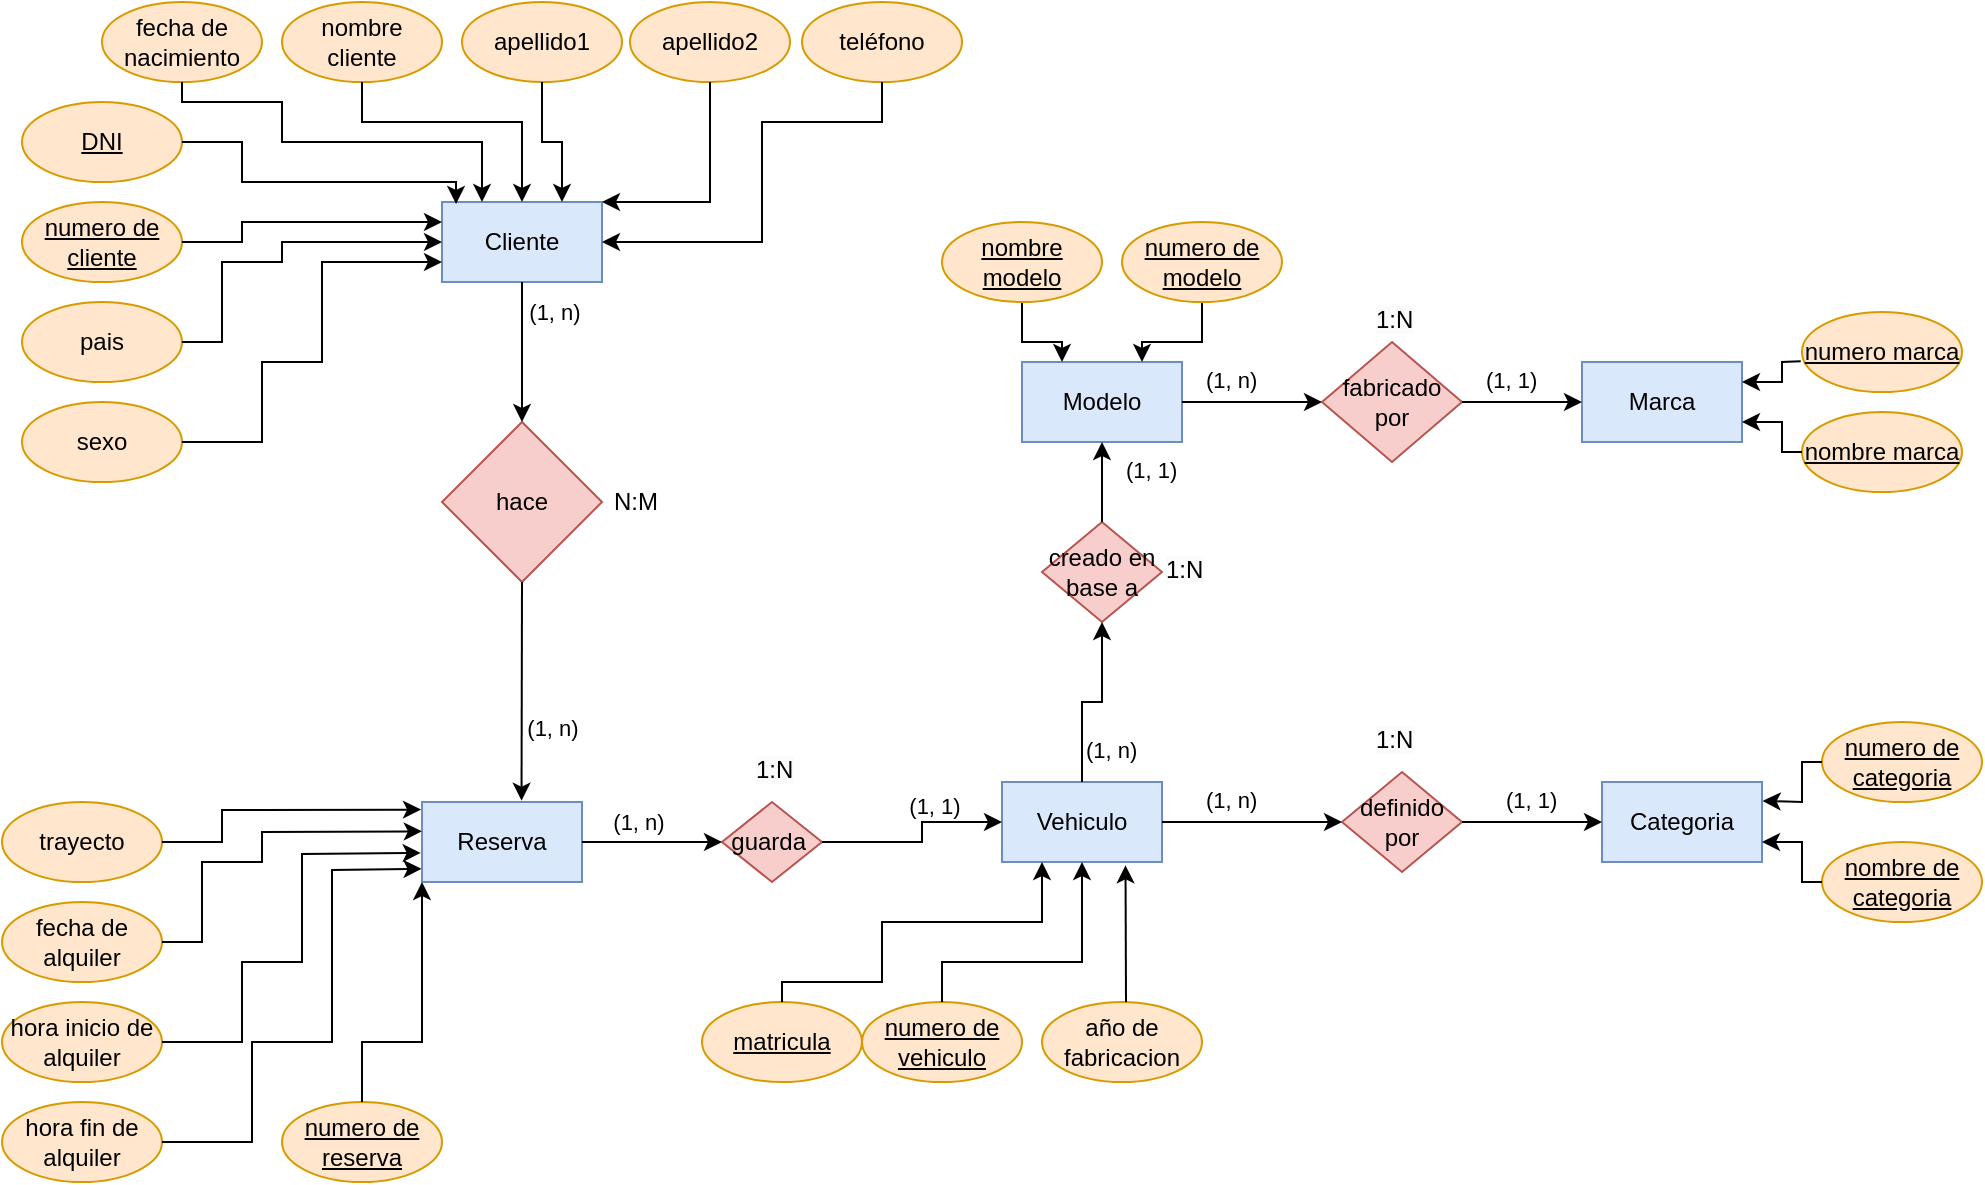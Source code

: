 <mxfile version="20.8.7" type="github">
  <diagram id="_cYmZycInpc1qE4jdaU2" name="Página-1">
    <mxGraphModel dx="1195" dy="637" grid="1" gridSize="10" guides="1" tooltips="1" connect="1" arrows="1" fold="1" page="1" pageScale="1" pageWidth="827" pageHeight="1169" math="0" shadow="0">
      <root>
        <mxCell id="0" />
        <mxCell id="1" parent="0" />
        <mxCell id="M6J59TvCDHp4irNqvtjZ-1" value="Cliente" style="rounded=0;whiteSpace=wrap;html=1;fillColor=#dae8fc;strokeColor=#6c8ebf;" parent="1" vertex="1">
          <mxGeometry x="240" y="220" width="80" height="40" as="geometry" />
        </mxCell>
        <mxCell id="M6J59TvCDHp4irNqvtjZ-2" value="fecha de nacimiento" style="ellipse;whiteSpace=wrap;html=1;fillColor=#ffe6cc;strokeColor=#d79b00;" parent="1" vertex="1">
          <mxGeometry x="70" y="120" width="80" height="40" as="geometry" />
        </mxCell>
        <mxCell id="M6J59TvCDHp4irNqvtjZ-4" value="nombre cliente" style="ellipse;whiteSpace=wrap;html=1;fillColor=#ffe6cc;strokeColor=#d79b00;" parent="1" vertex="1">
          <mxGeometry x="160" y="120" width="80" height="40" as="geometry" />
        </mxCell>
        <mxCell id="M6J59TvCDHp4irNqvtjZ-5" value="apellido1" style="ellipse;whiteSpace=wrap;html=1;fillColor=#ffe6cc;strokeColor=#d79b00;" parent="1" vertex="1">
          <mxGeometry x="250" y="120" width="80" height="40" as="geometry" />
        </mxCell>
        <mxCell id="M6J59TvCDHp4irNqvtjZ-6" value="apellido2" style="ellipse;whiteSpace=wrap;html=1;fillColor=#ffe6cc;strokeColor=#d79b00;" parent="1" vertex="1">
          <mxGeometry x="334" y="120" width="80" height="40" as="geometry" />
        </mxCell>
        <mxCell id="M6J59TvCDHp4irNqvtjZ-7" value="&lt;u&gt;DNI&lt;/u&gt;" style="ellipse;whiteSpace=wrap;html=1;fillColor=#ffe6cc;strokeColor=#d79b00;" parent="1" vertex="1">
          <mxGeometry x="30" y="170" width="80" height="40" as="geometry" />
        </mxCell>
        <mxCell id="M6J59TvCDHp4irNqvtjZ-8" value="teléfono" style="ellipse;whiteSpace=wrap;html=1;fillColor=#ffe6cc;strokeColor=#d79b00;" parent="1" vertex="1">
          <mxGeometry x="420" y="120" width="80" height="40" as="geometry" />
        </mxCell>
        <mxCell id="M6J59TvCDHp4irNqvtjZ-9" value="&lt;u&gt;numero de cliente&lt;/u&gt;" style="ellipse;whiteSpace=wrap;html=1;fillColor=#ffe6cc;strokeColor=#d79b00;" parent="1" vertex="1">
          <mxGeometry x="30" y="220" width="80" height="40" as="geometry" />
        </mxCell>
        <mxCell id="M6J59TvCDHp4irNqvtjZ-10" value="pais" style="ellipse;whiteSpace=wrap;html=1;fillColor=#ffe6cc;strokeColor=#d79b00;" parent="1" vertex="1">
          <mxGeometry x="30" y="270" width="80" height="40" as="geometry" />
        </mxCell>
        <mxCell id="M6J59TvCDHp4irNqvtjZ-11" value="sexo" style="ellipse;whiteSpace=wrap;html=1;fillColor=#ffe6cc;strokeColor=#d79b00;" parent="1" vertex="1">
          <mxGeometry x="30" y="320" width="80" height="40" as="geometry" />
        </mxCell>
        <mxCell id="M6J59TvCDHp4irNqvtjZ-12" value="" style="endArrow=classic;html=1;rounded=0;entryX=0.25;entryY=0;entryDx=0;entryDy=0;" parent="1" source="M6J59TvCDHp4irNqvtjZ-2" target="M6J59TvCDHp4irNqvtjZ-1" edge="1">
          <mxGeometry width="50" height="50" relative="1" as="geometry">
            <mxPoint x="390" y="410" as="sourcePoint" />
            <mxPoint x="440" y="360" as="targetPoint" />
            <Array as="points">
              <mxPoint x="110" y="170" />
              <mxPoint x="160" y="170" />
              <mxPoint x="160" y="190" />
              <mxPoint x="260" y="190" />
            </Array>
          </mxGeometry>
        </mxCell>
        <mxCell id="M6J59TvCDHp4irNqvtjZ-13" value="" style="endArrow=classic;html=1;rounded=0;" parent="1" source="M6J59TvCDHp4irNqvtjZ-4" target="M6J59TvCDHp4irNqvtjZ-1" edge="1">
          <mxGeometry width="50" height="50" relative="1" as="geometry">
            <mxPoint x="390" y="410" as="sourcePoint" />
            <mxPoint x="440" y="360" as="targetPoint" />
            <Array as="points">
              <mxPoint x="200" y="180" />
              <mxPoint x="280" y="180" />
            </Array>
          </mxGeometry>
        </mxCell>
        <mxCell id="M6J59TvCDHp4irNqvtjZ-14" value="" style="endArrow=classic;html=1;rounded=0;entryX=0.75;entryY=0;entryDx=0;entryDy=0;" parent="1" source="M6J59TvCDHp4irNqvtjZ-5" target="M6J59TvCDHp4irNqvtjZ-1" edge="1">
          <mxGeometry width="50" height="50" relative="1" as="geometry">
            <mxPoint x="390" y="410" as="sourcePoint" />
            <mxPoint x="440" y="360" as="targetPoint" />
            <Array as="points">
              <mxPoint x="290" y="190" />
              <mxPoint x="300" y="190" />
            </Array>
          </mxGeometry>
        </mxCell>
        <mxCell id="M6J59TvCDHp4irNqvtjZ-15" value="" style="endArrow=classic;html=1;rounded=0;entryX=1;entryY=0;entryDx=0;entryDy=0;" parent="1" source="M6J59TvCDHp4irNqvtjZ-6" target="M6J59TvCDHp4irNqvtjZ-1" edge="1">
          <mxGeometry width="50" height="50" relative="1" as="geometry">
            <mxPoint x="390" y="410" as="sourcePoint" />
            <mxPoint x="440" y="360" as="targetPoint" />
            <Array as="points">
              <mxPoint x="374" y="220" />
            </Array>
          </mxGeometry>
        </mxCell>
        <mxCell id="M6J59TvCDHp4irNqvtjZ-16" value="" style="endArrow=classic;html=1;rounded=0;exitX=0.5;exitY=1;exitDx=0;exitDy=0;" parent="1" source="M6J59TvCDHp4irNqvtjZ-8" target="M6J59TvCDHp4irNqvtjZ-1" edge="1">
          <mxGeometry width="50" height="50" relative="1" as="geometry">
            <mxPoint x="390" y="410" as="sourcePoint" />
            <mxPoint x="440" y="360" as="targetPoint" />
            <Array as="points">
              <mxPoint x="460" y="180" />
              <mxPoint x="400" y="180" />
              <mxPoint x="400" y="240" />
            </Array>
          </mxGeometry>
        </mxCell>
        <mxCell id="M6J59TvCDHp4irNqvtjZ-17" value="" style="endArrow=classic;html=1;rounded=0;entryX=0.088;entryY=0.025;entryDx=0;entryDy=0;entryPerimeter=0;" parent="1" source="M6J59TvCDHp4irNqvtjZ-7" target="M6J59TvCDHp4irNqvtjZ-1" edge="1">
          <mxGeometry width="50" height="50" relative="1" as="geometry">
            <mxPoint x="390" y="410" as="sourcePoint" />
            <mxPoint x="440" y="360" as="targetPoint" />
            <Array as="points">
              <mxPoint x="140" y="190" />
              <mxPoint x="140" y="210" />
              <mxPoint x="247" y="210" />
            </Array>
          </mxGeometry>
        </mxCell>
        <mxCell id="M6J59TvCDHp4irNqvtjZ-18" value="" style="endArrow=classic;html=1;rounded=0;entryX=0;entryY=0.25;entryDx=0;entryDy=0;" parent="1" source="M6J59TvCDHp4irNqvtjZ-9" target="M6J59TvCDHp4irNqvtjZ-1" edge="1">
          <mxGeometry width="50" height="50" relative="1" as="geometry">
            <mxPoint x="390" y="410" as="sourcePoint" />
            <mxPoint x="440" y="360" as="targetPoint" />
            <Array as="points">
              <mxPoint x="140" y="240" />
              <mxPoint x="140" y="230" />
            </Array>
          </mxGeometry>
        </mxCell>
        <mxCell id="M6J59TvCDHp4irNqvtjZ-19" value="" style="endArrow=classic;html=1;rounded=0;exitX=1;exitY=0.5;exitDx=0;exitDy=0;entryX=0;entryY=0.5;entryDx=0;entryDy=0;" parent="1" source="M6J59TvCDHp4irNqvtjZ-10" target="M6J59TvCDHp4irNqvtjZ-1" edge="1">
          <mxGeometry width="50" height="50" relative="1" as="geometry">
            <mxPoint x="390" y="410" as="sourcePoint" />
            <mxPoint x="440" y="360" as="targetPoint" />
            <Array as="points">
              <mxPoint x="130" y="290" />
              <mxPoint x="130" y="250" />
              <mxPoint x="160" y="250" />
              <mxPoint x="160" y="240" />
            </Array>
          </mxGeometry>
        </mxCell>
        <mxCell id="M6J59TvCDHp4irNqvtjZ-20" value="" style="endArrow=classic;html=1;rounded=0;exitX=1;exitY=0.5;exitDx=0;exitDy=0;entryX=0;entryY=0.75;entryDx=0;entryDy=0;" parent="1" source="M6J59TvCDHp4irNqvtjZ-11" target="M6J59TvCDHp4irNqvtjZ-1" edge="1">
          <mxGeometry width="50" height="50" relative="1" as="geometry">
            <mxPoint x="390" y="410" as="sourcePoint" />
            <mxPoint x="260" y="260" as="targetPoint" />
            <Array as="points">
              <mxPoint x="150" y="340" />
              <mxPoint x="150" y="300" />
              <mxPoint x="180" y="300" />
              <mxPoint x="180" y="250" />
            </Array>
          </mxGeometry>
        </mxCell>
        <mxCell id="M6J59TvCDHp4irNqvtjZ-49" value="Reserva" style="rounded=0;whiteSpace=wrap;html=1;fillColor=#dae8fc;strokeColor=#6c8ebf;" parent="1" vertex="1">
          <mxGeometry x="230" y="520" width="80" height="40" as="geometry" />
        </mxCell>
        <mxCell id="M6J59TvCDHp4irNqvtjZ-51" value="&lt;u&gt;numero de reserva&lt;/u&gt;" style="ellipse;whiteSpace=wrap;html=1;fillColor=#ffe6cc;strokeColor=#d79b00;" parent="1" vertex="1">
          <mxGeometry x="160" y="670" width="80" height="40" as="geometry" />
        </mxCell>
        <mxCell id="M6J59TvCDHp4irNqvtjZ-52" value="hora fin de alquiler" style="ellipse;whiteSpace=wrap;html=1;fillColor=#ffe6cc;strokeColor=#d79b00;" parent="1" vertex="1">
          <mxGeometry x="20" y="670" width="80" height="40" as="geometry" />
        </mxCell>
        <mxCell id="M6J59TvCDHp4irNqvtjZ-56" value="trayecto" style="ellipse;whiteSpace=wrap;html=1;fillColor=#ffe6cc;strokeColor=#d79b00;" parent="1" vertex="1">
          <mxGeometry x="20" y="520" width="80" height="40" as="geometry" />
        </mxCell>
        <mxCell id="M6J59TvCDHp4irNqvtjZ-57" value="fecha de alquiler" style="ellipse;whiteSpace=wrap;html=1;fillColor=#ffe6cc;strokeColor=#d79b00;" parent="1" vertex="1">
          <mxGeometry x="20" y="570" width="80" height="40" as="geometry" />
        </mxCell>
        <mxCell id="M6J59TvCDHp4irNqvtjZ-58" value="hora inicio de alquiler" style="ellipse;whiteSpace=wrap;html=1;fillColor=#ffe6cc;strokeColor=#d79b00;" parent="1" vertex="1">
          <mxGeometry x="20" y="620" width="80" height="40" as="geometry" />
        </mxCell>
        <mxCell id="M6J59TvCDHp4irNqvtjZ-61" value="" style="endArrow=classic;html=1;rounded=0;entryX=-0.003;entryY=0.835;entryDx=0;entryDy=0;entryPerimeter=0;" parent="1" source="M6J59TvCDHp4irNqvtjZ-52" target="M6J59TvCDHp4irNqvtjZ-49" edge="1">
          <mxGeometry width="50" height="50" relative="1" as="geometry">
            <mxPoint x="380" y="710" as="sourcePoint" />
            <mxPoint x="430" y="660" as="targetPoint" />
            <Array as="points">
              <mxPoint x="145" y="690" />
              <mxPoint x="145" y="640" />
              <mxPoint x="185" y="640" />
              <mxPoint x="185" y="580" />
              <mxPoint x="185" y="554" />
            </Array>
          </mxGeometry>
        </mxCell>
        <mxCell id="M6J59TvCDHp4irNqvtjZ-65" value="" style="endArrow=classic;html=1;rounded=0;entryX=-0.006;entryY=0.095;entryDx=0;entryDy=0;entryPerimeter=0;" parent="1" source="M6J59TvCDHp4irNqvtjZ-56" target="M6J59TvCDHp4irNqvtjZ-49" edge="1">
          <mxGeometry width="50" height="50" relative="1" as="geometry">
            <mxPoint x="380" y="710" as="sourcePoint" />
            <mxPoint x="430" y="660" as="targetPoint" />
            <Array as="points">
              <mxPoint x="130" y="540" />
              <mxPoint x="130" y="524" />
            </Array>
          </mxGeometry>
        </mxCell>
        <mxCell id="M6J59TvCDHp4irNqvtjZ-66" value="" style="endArrow=classic;html=1;rounded=0;exitX=1;exitY=0.5;exitDx=0;exitDy=0;entryX=-0.001;entryY=0.367;entryDx=0;entryDy=0;entryPerimeter=0;" parent="1" source="M6J59TvCDHp4irNqvtjZ-57" target="M6J59TvCDHp4irNqvtjZ-49" edge="1">
          <mxGeometry width="50" height="50" relative="1" as="geometry">
            <mxPoint x="380" y="710" as="sourcePoint" />
            <mxPoint x="430" y="660" as="targetPoint" />
            <Array as="points">
              <mxPoint x="120" y="590" />
              <mxPoint x="120" y="550" />
              <mxPoint x="150" y="550" />
              <mxPoint x="150" y="535" />
            </Array>
          </mxGeometry>
        </mxCell>
        <mxCell id="M6J59TvCDHp4irNqvtjZ-67" value="" style="endArrow=classic;html=1;rounded=0;exitX=1;exitY=0.5;exitDx=0;exitDy=0;entryX=-0.008;entryY=0.636;entryDx=0;entryDy=0;entryPerimeter=0;" parent="1" source="M6J59TvCDHp4irNqvtjZ-58" target="M6J59TvCDHp4irNqvtjZ-49" edge="1">
          <mxGeometry width="50" height="50" relative="1" as="geometry">
            <mxPoint x="380" y="710" as="sourcePoint" />
            <mxPoint x="250" y="560" as="targetPoint" />
            <Array as="points">
              <mxPoint x="140" y="640" />
              <mxPoint x="140" y="600" />
              <mxPoint x="170" y="600" />
              <mxPoint x="170" y="546" />
            </Array>
          </mxGeometry>
        </mxCell>
        <mxCell id="M6J59TvCDHp4irNqvtjZ-70" value="Vehiculo" style="rounded=0;whiteSpace=wrap;html=1;fillColor=#dae8fc;strokeColor=#6c8ebf;" parent="1" vertex="1">
          <mxGeometry x="520" y="510" width="80" height="40" as="geometry" />
        </mxCell>
        <mxCell id="M6J59TvCDHp4irNqvtjZ-71" value="año de fabricacion" style="ellipse;whiteSpace=wrap;html=1;fillColor=#ffe6cc;strokeColor=#d79b00;" parent="1" vertex="1">
          <mxGeometry x="540" y="620" width="80" height="40" as="geometry" />
        </mxCell>
        <mxCell id="M6J59TvCDHp4irNqvtjZ-72" value="&lt;u&gt;numero de vehiculo&lt;/u&gt;" style="ellipse;whiteSpace=wrap;html=1;fillColor=#ffe6cc;strokeColor=#d79b00;" parent="1" vertex="1">
          <mxGeometry x="450" y="620" width="80" height="40" as="geometry" />
        </mxCell>
        <mxCell id="M6J59TvCDHp4irNqvtjZ-73" value="&lt;u&gt;matricula&lt;/u&gt;" style="ellipse;whiteSpace=wrap;html=1;fillColor=#ffe6cc;strokeColor=#d79b00;" parent="1" vertex="1">
          <mxGeometry x="370" y="620" width="80" height="40" as="geometry" />
        </mxCell>
        <mxCell id="M6J59TvCDHp4irNqvtjZ-87" value="Categoria" style="rounded=0;whiteSpace=wrap;html=1;fillColor=#dae8fc;strokeColor=#6c8ebf;" parent="1" vertex="1">
          <mxGeometry x="820" y="510" width="80" height="40" as="geometry" />
        </mxCell>
        <mxCell id="M6J59TvCDHp4irNqvtjZ-89" value="&lt;u&gt;numero de categoria&lt;/u&gt;" style="ellipse;whiteSpace=wrap;html=1;fillColor=#ffe6cc;strokeColor=#d79b00;" parent="1" vertex="1">
          <mxGeometry x="930" y="480" width="80" height="40" as="geometry" />
        </mxCell>
        <mxCell id="M6J59TvCDHp4irNqvtjZ-90" value="&lt;u&gt;nombre de categoria&lt;/u&gt;" style="ellipse;whiteSpace=wrap;html=1;fillColor=#ffe6cc;strokeColor=#d79b00;" parent="1" vertex="1">
          <mxGeometry x="930" y="540" width="80" height="40" as="geometry" />
        </mxCell>
        <mxCell id="M6J59TvCDHp4irNqvtjZ-93" value="" style="endArrow=classic;html=1;rounded=0;entryX=1.004;entryY=0.237;entryDx=0;entryDy=0;entryPerimeter=0;" parent="1" source="M6J59TvCDHp4irNqvtjZ-89" target="M6J59TvCDHp4irNqvtjZ-87" edge="1">
          <mxGeometry width="50" height="50" relative="1" as="geometry">
            <mxPoint x="1070" y="780" as="sourcePoint" />
            <mxPoint x="1120" y="730" as="targetPoint" />
            <Array as="points">
              <mxPoint x="920" y="500" />
              <mxPoint x="920" y="520" />
            </Array>
          </mxGeometry>
        </mxCell>
        <mxCell id="M6J59TvCDHp4irNqvtjZ-96" value="Modelo" style="rounded=0;whiteSpace=wrap;html=1;fillColor=#dae8fc;strokeColor=#6c8ebf;" parent="1" vertex="1">
          <mxGeometry x="530" y="300" width="80" height="40" as="geometry" />
        </mxCell>
        <mxCell id="ddSgGJ758ScSXbp1bMJB-8" style="edgeStyle=orthogonalEdgeStyle;rounded=0;orthogonalLoop=1;jettySize=auto;html=1;entryX=0.75;entryY=0;entryDx=0;entryDy=0;" parent="1" source="M6J59TvCDHp4irNqvtjZ-97" target="M6J59TvCDHp4irNqvtjZ-96" edge="1">
          <mxGeometry relative="1" as="geometry" />
        </mxCell>
        <mxCell id="M6J59TvCDHp4irNqvtjZ-97" value="&lt;u&gt;numero de modelo&lt;/u&gt;" style="ellipse;whiteSpace=wrap;html=1;fillColor=#ffe6cc;strokeColor=#d79b00;" parent="1" vertex="1">
          <mxGeometry x="580" y="230" width="80" height="40" as="geometry" />
        </mxCell>
        <mxCell id="ddSgGJ758ScSXbp1bMJB-7" style="edgeStyle=orthogonalEdgeStyle;rounded=0;orthogonalLoop=1;jettySize=auto;html=1;entryX=0.25;entryY=0;entryDx=0;entryDy=0;" parent="1" source="M6J59TvCDHp4irNqvtjZ-106" target="M6J59TvCDHp4irNqvtjZ-96" edge="1">
          <mxGeometry relative="1" as="geometry" />
        </mxCell>
        <mxCell id="M6J59TvCDHp4irNqvtjZ-106" value="&lt;u&gt;nombre modelo&lt;/u&gt;" style="ellipse;whiteSpace=wrap;html=1;fillColor=#ffe6cc;strokeColor=#d79b00;" parent="1" vertex="1">
          <mxGeometry x="490" y="230" width="80" height="40" as="geometry" />
        </mxCell>
        <mxCell id="M6J59TvCDHp4irNqvtjZ-108" value="Marca" style="rounded=0;whiteSpace=wrap;html=1;fillColor=#dae8fc;strokeColor=#6c8ebf;" parent="1" vertex="1">
          <mxGeometry x="810" y="300" width="80" height="40" as="geometry" />
        </mxCell>
        <mxCell id="M6J59TvCDHp4irNqvtjZ-109" value="&lt;u&gt;numero marca&lt;/u&gt;" style="ellipse;whiteSpace=wrap;html=1;fillColor=#ffe6cc;strokeColor=#d79b00;" parent="1" vertex="1">
          <mxGeometry x="920" y="275" width="80" height="40" as="geometry" />
        </mxCell>
        <mxCell id="M6J59TvCDHp4irNqvtjZ-110" value="&lt;u&gt;nombre marca&lt;/u&gt;" style="ellipse;whiteSpace=wrap;html=1;fillColor=#ffe6cc;strokeColor=#d79b00;" parent="1" vertex="1">
          <mxGeometry x="920" y="325" width="80" height="40" as="geometry" />
        </mxCell>
        <mxCell id="M6J59TvCDHp4irNqvtjZ-113" value="hace" style="rhombus;whiteSpace=wrap;html=1;fillColor=#f8cecc;strokeColor=#b85450;" parent="1" vertex="1">
          <mxGeometry x="240" y="330" width="80" height="80" as="geometry" />
        </mxCell>
        <mxCell id="M6J59TvCDHp4irNqvtjZ-114" value="" style="endArrow=classic;html=1;rounded=0;exitX=0.5;exitY=1;exitDx=0;exitDy=0;" parent="1" source="M6J59TvCDHp4irNqvtjZ-1" target="M6J59TvCDHp4irNqvtjZ-113" edge="1">
          <mxGeometry width="50" height="50" relative="1" as="geometry">
            <mxPoint x="560" y="470" as="sourcePoint" />
            <mxPoint x="610" y="420" as="targetPoint" />
          </mxGeometry>
        </mxCell>
        <mxCell id="ddSgGJ758ScSXbp1bMJB-1" value="(1, n)" style="edgeLabel;html=1;align=center;verticalAlign=middle;resizable=0;points=[];" parent="M6J59TvCDHp4irNqvtjZ-114" vertex="1" connectable="0">
          <mxGeometry x="-0.543" y="2" relative="1" as="geometry">
            <mxPoint x="14" y="-1" as="offset" />
          </mxGeometry>
        </mxCell>
        <mxCell id="M6J59TvCDHp4irNqvtjZ-115" value="" style="endArrow=classic;html=1;rounded=0;exitX=0.5;exitY=1;exitDx=0;exitDy=0;entryX=0.622;entryY=-0.017;entryDx=0;entryDy=0;entryPerimeter=0;" parent="1" source="M6J59TvCDHp4irNqvtjZ-113" target="M6J59TvCDHp4irNqvtjZ-49" edge="1">
          <mxGeometry width="50" height="50" relative="1" as="geometry">
            <mxPoint x="560" y="470" as="sourcePoint" />
            <mxPoint x="610" y="420" as="targetPoint" />
          </mxGeometry>
        </mxCell>
        <mxCell id="ddSgGJ758ScSXbp1bMJB-2" value="(1, n)" style="edgeLabel;html=1;align=center;verticalAlign=middle;resizable=0;points=[];" parent="M6J59TvCDHp4irNqvtjZ-115" vertex="1" connectable="0">
          <mxGeometry x="0.335" y="4" relative="1" as="geometry">
            <mxPoint x="11" as="offset" />
          </mxGeometry>
        </mxCell>
        <mxCell id="M6J59TvCDHp4irNqvtjZ-116" value="" style="endArrow=classic;html=1;rounded=0;exitX=0.5;exitY=0;exitDx=0;exitDy=0;entryX=0.5;entryY=1;entryDx=0;entryDy=0;" parent="1" source="M6J59TvCDHp4irNqvtjZ-72" target="M6J59TvCDHp4irNqvtjZ-70" edge="1">
          <mxGeometry width="50" height="50" relative="1" as="geometry">
            <mxPoint x="660" y="640" as="sourcePoint" />
            <mxPoint x="710" y="590" as="targetPoint" />
            <Array as="points">
              <mxPoint x="490" y="600" />
              <mxPoint x="560" y="600" />
            </Array>
          </mxGeometry>
        </mxCell>
        <mxCell id="M6J59TvCDHp4irNqvtjZ-117" value="" style="endArrow=classic;html=1;rounded=0;entryX=0.25;entryY=1;entryDx=0;entryDy=0;exitX=0.5;exitY=0;exitDx=0;exitDy=0;" parent="1" source="M6J59TvCDHp4irNqvtjZ-73" target="M6J59TvCDHp4irNqvtjZ-70" edge="1">
          <mxGeometry width="50" height="50" relative="1" as="geometry">
            <mxPoint x="580" y="580" as="sourcePoint" />
            <mxPoint x="630" y="530" as="targetPoint" />
            <Array as="points">
              <mxPoint x="410" y="610" />
              <mxPoint x="460" y="610" />
              <mxPoint x="460" y="580" />
              <mxPoint x="540" y="580" />
            </Array>
          </mxGeometry>
        </mxCell>
        <mxCell id="M6J59TvCDHp4irNqvtjZ-122" value="" style="endArrow=classic;html=1;rounded=0;exitX=0.525;exitY=0;exitDx=0;exitDy=0;entryX=0.772;entryY=1.042;entryDx=0;entryDy=0;entryPerimeter=0;exitPerimeter=0;" parent="1" source="M6J59TvCDHp4irNqvtjZ-71" target="M6J59TvCDHp4irNqvtjZ-70" edge="1">
          <mxGeometry width="50" height="50" relative="1" as="geometry">
            <mxPoint x="700" y="660" as="sourcePoint" />
            <mxPoint x="750" y="610" as="targetPoint" />
          </mxGeometry>
        </mxCell>
        <mxCell id="M6J59TvCDHp4irNqvtjZ-123" value="guarda&amp;nbsp;" style="rhombus;whiteSpace=wrap;html=1;fillColor=#f8cecc;strokeColor=#b85450;" parent="1" vertex="1">
          <mxGeometry x="380" y="520" width="50" height="40" as="geometry" />
        </mxCell>
        <mxCell id="M6J59TvCDHp4irNqvtjZ-124" value="" style="endArrow=classic;html=1;rounded=0;exitX=1;exitY=0.5;exitDx=0;exitDy=0;" parent="1" source="M6J59TvCDHp4irNqvtjZ-49" target="M6J59TvCDHp4irNqvtjZ-123" edge="1">
          <mxGeometry width="50" height="50" relative="1" as="geometry">
            <mxPoint x="340" y="615" as="sourcePoint" />
            <mxPoint x="390" y="565" as="targetPoint" />
          </mxGeometry>
        </mxCell>
        <mxCell id="M6J59TvCDHp4irNqvtjZ-126" value="" style="endArrow=classic;html=1;rounded=0;entryX=0;entryY=0.5;entryDx=0;entryDy=0;exitX=1;exitY=0.5;exitDx=0;exitDy=0;" parent="1" source="M6J59TvCDHp4irNqvtjZ-123" target="M6J59TvCDHp4irNqvtjZ-70" edge="1">
          <mxGeometry width="50" height="50" relative="1" as="geometry">
            <mxPoint x="390" y="570" as="sourcePoint" />
            <mxPoint x="440" y="520" as="targetPoint" />
            <Array as="points">
              <mxPoint x="480" y="540" />
              <mxPoint x="480" y="530" />
            </Array>
          </mxGeometry>
        </mxCell>
        <mxCell id="M6J59TvCDHp4irNqvtjZ-127" value="" style="endArrow=classic;html=1;rounded=0;entryX=1;entryY=0.75;entryDx=0;entryDy=0;exitX=0;exitY=0.5;exitDx=0;exitDy=0;" parent="1" source="M6J59TvCDHp4irNqvtjZ-90" target="M6J59TvCDHp4irNqvtjZ-87" edge="1">
          <mxGeometry width="50" height="50" relative="1" as="geometry">
            <mxPoint x="790" y="600" as="sourcePoint" />
            <mxPoint x="840" y="550" as="targetPoint" />
            <Array as="points">
              <mxPoint x="920" y="560" />
              <mxPoint x="920" y="540" />
            </Array>
          </mxGeometry>
        </mxCell>
        <mxCell id="M6J59TvCDHp4irNqvtjZ-128" value="definido por" style="rhombus;whiteSpace=wrap;html=1;fillColor=#f8cecc;strokeColor=#b85450;" parent="1" vertex="1">
          <mxGeometry x="690" y="505" width="60" height="50" as="geometry" />
        </mxCell>
        <mxCell id="M6J59TvCDHp4irNqvtjZ-129" value="" style="endArrow=classic;html=1;rounded=0;exitX=1;exitY=0.5;exitDx=0;exitDy=0;" parent="1" source="M6J59TvCDHp4irNqvtjZ-70" edge="1">
          <mxGeometry width="50" height="50" relative="1" as="geometry">
            <mxPoint x="740" y="580" as="sourcePoint" />
            <mxPoint x="690" y="530" as="targetPoint" />
          </mxGeometry>
        </mxCell>
        <mxCell id="M6J59TvCDHp4irNqvtjZ-130" value="" style="endArrow=classic;html=1;rounded=0;entryX=0;entryY=0.5;entryDx=0;entryDy=0;" parent="1" source="M6J59TvCDHp4irNqvtjZ-128" target="M6J59TvCDHp4irNqvtjZ-87" edge="1">
          <mxGeometry width="50" height="50" relative="1" as="geometry">
            <mxPoint x="740" y="580" as="sourcePoint" />
            <mxPoint x="790" y="530" as="targetPoint" />
          </mxGeometry>
        </mxCell>
        <mxCell id="M6J59TvCDHp4irNqvtjZ-134" value="creado en base a" style="rhombus;whiteSpace=wrap;html=1;fillColor=#f8cecc;strokeColor=#b85450;" parent="1" vertex="1">
          <mxGeometry x="540" y="380" width="60" height="50" as="geometry" />
        </mxCell>
        <mxCell id="M6J59TvCDHp4irNqvtjZ-137" value="" style="endArrow=classic;html=1;rounded=0;exitX=-0.008;exitY=0.617;exitDx=0;exitDy=0;exitPerimeter=0;entryX=1;entryY=0.25;entryDx=0;entryDy=0;" parent="1" source="M6J59TvCDHp4irNqvtjZ-109" target="M6J59TvCDHp4irNqvtjZ-108" edge="1">
          <mxGeometry width="50" height="50" relative="1" as="geometry">
            <mxPoint x="900" y="350" as="sourcePoint" />
            <mxPoint x="950" y="300" as="targetPoint" />
            <Array as="points">
              <mxPoint x="910" y="300" />
              <mxPoint x="910" y="310" />
            </Array>
          </mxGeometry>
        </mxCell>
        <mxCell id="M6J59TvCDHp4irNqvtjZ-138" value="" style="endArrow=classic;html=1;rounded=0;entryX=1;entryY=0.75;entryDx=0;entryDy=0;exitX=0;exitY=0.5;exitDx=0;exitDy=0;" parent="1" source="M6J59TvCDHp4irNqvtjZ-110" target="M6J59TvCDHp4irNqvtjZ-108" edge="1">
          <mxGeometry width="50" height="50" relative="1" as="geometry">
            <mxPoint x="900" y="350" as="sourcePoint" />
            <mxPoint x="950" y="300" as="targetPoint" />
            <Array as="points">
              <mxPoint x="910" y="345" />
              <mxPoint x="910" y="330" />
            </Array>
          </mxGeometry>
        </mxCell>
        <mxCell id="M6J59TvCDHp4irNqvtjZ-139" value="fabricado por" style="rhombus;whiteSpace=wrap;html=1;fillColor=#f8cecc;strokeColor=#b85450;" parent="1" vertex="1">
          <mxGeometry x="680" y="290" width="70" height="60" as="geometry" />
        </mxCell>
        <mxCell id="M6J59TvCDHp4irNqvtjZ-140" value="" style="endArrow=classic;html=1;rounded=0;exitX=0.5;exitY=0;exitDx=0;exitDy=0;entryX=0.5;entryY=1;entryDx=0;entryDy=0;" parent="1" source="M6J59TvCDHp4irNqvtjZ-70" target="M6J59TvCDHp4irNqvtjZ-134" edge="1">
          <mxGeometry width="50" height="50" relative="1" as="geometry">
            <mxPoint x="730" y="370" as="sourcePoint" />
            <mxPoint x="780" y="320" as="targetPoint" />
            <Array as="points">
              <mxPoint x="560" y="470" />
              <mxPoint x="570" y="470" />
            </Array>
          </mxGeometry>
        </mxCell>
        <mxCell id="M6J59TvCDHp4irNqvtjZ-141" value="" style="endArrow=classic;html=1;rounded=0;exitX=0.5;exitY=0;exitDx=0;exitDy=0;entryX=0.5;entryY=1;entryDx=0;entryDy=0;" parent="1" source="M6J59TvCDHp4irNqvtjZ-134" target="M6J59TvCDHp4irNqvtjZ-96" edge="1">
          <mxGeometry width="50" height="50" relative="1" as="geometry">
            <mxPoint x="620" y="420" as="sourcePoint" />
            <mxPoint x="670" y="370" as="targetPoint" />
          </mxGeometry>
        </mxCell>
        <mxCell id="M6J59TvCDHp4irNqvtjZ-142" value="" style="endArrow=classic;html=1;rounded=0;exitX=1;exitY=0.5;exitDx=0;exitDy=0;entryX=0;entryY=0.5;entryDx=0;entryDy=0;" parent="1" source="M6J59TvCDHp4irNqvtjZ-96" target="M6J59TvCDHp4irNqvtjZ-139" edge="1">
          <mxGeometry width="50" height="50" relative="1" as="geometry">
            <mxPoint x="620" y="380" as="sourcePoint" />
            <mxPoint x="670" y="330" as="targetPoint" />
          </mxGeometry>
        </mxCell>
        <mxCell id="M6J59TvCDHp4irNqvtjZ-143" value="" style="endArrow=classic;html=1;rounded=0;exitX=1;exitY=0.5;exitDx=0;exitDy=0;" parent="1" source="M6J59TvCDHp4irNqvtjZ-139" target="M6J59TvCDHp4irNqvtjZ-108" edge="1">
          <mxGeometry width="50" height="50" relative="1" as="geometry">
            <mxPoint x="620" y="380" as="sourcePoint" />
            <mxPoint x="670" y="330" as="targetPoint" />
          </mxGeometry>
        </mxCell>
        <mxCell id="M6J59TvCDHp4irNqvtjZ-144" value="" style="endArrow=classic;html=1;rounded=0;exitX=0.5;exitY=0;exitDx=0;exitDy=0;entryX=0;entryY=1;entryDx=0;entryDy=0;" parent="1" source="M6J59TvCDHp4irNqvtjZ-51" target="M6J59TvCDHp4irNqvtjZ-49" edge="1">
          <mxGeometry width="50" height="50" relative="1" as="geometry">
            <mxPoint x="380" y="560" as="sourcePoint" />
            <mxPoint x="430" y="510" as="targetPoint" />
            <Array as="points">
              <mxPoint x="200" y="640" />
              <mxPoint x="230" y="640" />
            </Array>
          </mxGeometry>
        </mxCell>
        <mxCell id="ddSgGJ758ScSXbp1bMJB-9" value="N:M" style="text;html=1;strokeColor=none;fillColor=none;align=center;verticalAlign=middle;whiteSpace=wrap;rounded=0;" parent="1" vertex="1">
          <mxGeometry x="307" y="355" width="60" height="30" as="geometry" />
        </mxCell>
        <mxCell id="ddSgGJ758ScSXbp1bMJB-10" value="(1, n)" style="edgeLabel;html=1;align=center;verticalAlign=middle;resizable=0;points=[];" parent="1" vertex="1" connectable="0">
          <mxGeometry x="307.0" y="504.999" as="geometry">
            <mxPoint x="31" y="25" as="offset" />
          </mxGeometry>
        </mxCell>
        <mxCell id="ddSgGJ758ScSXbp1bMJB-11" value="(1, 1)" style="edgeLabel;html=1;align=center;verticalAlign=middle;resizable=0;points=[];" parent="1" vertex="1" connectable="0">
          <mxGeometry x="320.0" y="499.999" as="geometry">
            <mxPoint x="166" y="22" as="offset" />
          </mxGeometry>
        </mxCell>
        <mxCell id="ddSgGJ758ScSXbp1bMJB-12" value="&lt;span style=&quot;color: rgb(0, 0, 0); font-family: Helvetica; font-size: 12px; font-style: normal; font-variant-ligatures: normal; font-variant-caps: normal; font-weight: 400; letter-spacing: normal; orphans: 2; text-align: center; text-indent: 0px; text-transform: none; widows: 2; word-spacing: 0px; -webkit-text-stroke-width: 0px; background-color: rgb(251, 251, 251); text-decoration-thickness: initial; text-decoration-style: initial; text-decoration-color: initial; float: none; display: inline !important;&quot;&gt;1:N&lt;/span&gt;" style="text;whiteSpace=wrap;html=1;" parent="1" vertex="1">
          <mxGeometry x="394.5" y="490" width="21" height="30" as="geometry" />
        </mxCell>
        <mxCell id="ddSgGJ758ScSXbp1bMJB-13" value="&lt;span style=&quot;color: rgb(0, 0, 0); font-family: Helvetica; font-size: 11px; font-style: normal; font-variant-ligatures: normal; font-variant-caps: normal; font-weight: 400; letter-spacing: normal; orphans: 2; text-align: center; text-indent: 0px; text-transform: none; widows: 2; word-spacing: 0px; -webkit-text-stroke-width: 0px; background-color: rgb(255, 255, 255); text-decoration-thickness: initial; text-decoration-style: initial; text-decoration-color: initial; float: none; display: inline !important;&quot;&gt;(1, n)&lt;/span&gt;" style="text;whiteSpace=wrap;html=1;" parent="1" vertex="1">
          <mxGeometry x="560" y="480" width="60" height="40" as="geometry" />
        </mxCell>
        <mxCell id="ddSgGJ758ScSXbp1bMJB-14" value="&lt;span style=&quot;color: rgb(0, 0, 0); font-family: Helvetica; font-size: 11px; font-style: normal; font-variant-ligatures: normal; font-variant-caps: normal; font-weight: 400; letter-spacing: normal; orphans: 2; text-align: center; text-indent: 0px; text-transform: none; widows: 2; word-spacing: 0px; -webkit-text-stroke-width: 0px; background-color: rgb(255, 255, 255); text-decoration-thickness: initial; text-decoration-style: initial; text-decoration-color: initial; float: none; display: inline !important;&quot;&gt;(1, 1)&lt;/span&gt;" style="text;whiteSpace=wrap;html=1;" parent="1" vertex="1">
          <mxGeometry x="580" y="340" width="60" height="40" as="geometry" />
        </mxCell>
        <mxCell id="ddSgGJ758ScSXbp1bMJB-15" value="&lt;span style=&quot;color: rgb(0, 0, 0); font-family: Helvetica; font-size: 12px; font-style: normal; font-variant-ligatures: normal; font-variant-caps: normal; font-weight: 400; letter-spacing: normal; orphans: 2; text-align: center; text-indent: 0px; text-transform: none; widows: 2; word-spacing: 0px; -webkit-text-stroke-width: 0px; background-color: rgb(251, 251, 251); text-decoration-thickness: initial; text-decoration-style: initial; text-decoration-color: initial; float: none; display: inline !important;&quot;&gt;1:N&lt;/span&gt;" style="text;whiteSpace=wrap;html=1;" parent="1" vertex="1">
          <mxGeometry x="600" y="390" width="30" height="30" as="geometry" />
        </mxCell>
        <mxCell id="ddSgGJ758ScSXbp1bMJB-16" value="&lt;span style=&quot;color: rgb(0, 0, 0); font-family: Helvetica; font-size: 11px; font-style: normal; font-variant-ligatures: normal; font-variant-caps: normal; font-weight: 400; letter-spacing: normal; orphans: 2; text-align: center; text-indent: 0px; text-transform: none; widows: 2; word-spacing: 0px; -webkit-text-stroke-width: 0px; background-color: rgb(255, 255, 255); text-decoration-thickness: initial; text-decoration-style: initial; text-decoration-color: initial; float: none; display: inline !important;&quot;&gt;(1, n)&lt;/span&gt;" style="text;whiteSpace=wrap;html=1;" parent="1" vertex="1">
          <mxGeometry x="620" y="295" width="30" height="20" as="geometry" />
        </mxCell>
        <mxCell id="ddSgGJ758ScSXbp1bMJB-17" value="&lt;span style=&quot;color: rgb(0, 0, 0); font-family: Helvetica; font-size: 11px; font-style: normal; font-variant-ligatures: normal; font-variant-caps: normal; font-weight: 400; letter-spacing: normal; orphans: 2; text-align: center; text-indent: 0px; text-transform: none; widows: 2; word-spacing: 0px; -webkit-text-stroke-width: 0px; background-color: rgb(255, 255, 255); text-decoration-thickness: initial; text-decoration-style: initial; text-decoration-color: initial; float: none; display: inline !important;&quot;&gt;(1, 1)&lt;/span&gt;" style="text;whiteSpace=wrap;html=1;" parent="1" vertex="1">
          <mxGeometry x="760" y="295" width="30" height="20" as="geometry" />
        </mxCell>
        <mxCell id="ddSgGJ758ScSXbp1bMJB-18" value="&lt;span style=&quot;color: rgb(0, 0, 0); font-family: Helvetica; font-size: 12px; font-style: normal; font-variant-ligatures: normal; font-variant-caps: normal; font-weight: 400; letter-spacing: normal; orphans: 2; text-align: center; text-indent: 0px; text-transform: none; widows: 2; word-spacing: 0px; -webkit-text-stroke-width: 0px; background-color: rgb(251, 251, 251); text-decoration-thickness: initial; text-decoration-style: initial; text-decoration-color: initial; float: none; display: inline !important;&quot;&gt;1:N&lt;/span&gt;" style="text;whiteSpace=wrap;html=1;" parent="1" vertex="1">
          <mxGeometry x="705" y="265" width="30" height="25" as="geometry" />
        </mxCell>
        <mxCell id="ddSgGJ758ScSXbp1bMJB-19" value="&lt;span style=&quot;color: rgb(0, 0, 0); font-family: Helvetica; font-size: 11px; font-style: normal; font-variant-ligatures: normal; font-variant-caps: normal; font-weight: 400; letter-spacing: normal; orphans: 2; text-align: center; text-indent: 0px; text-transform: none; widows: 2; word-spacing: 0px; -webkit-text-stroke-width: 0px; background-color: rgb(255, 255, 255); text-decoration-thickness: initial; text-decoration-style: initial; text-decoration-color: initial; float: none; display: inline !important;&quot;&gt;(1, n)&lt;/span&gt;" style="text;whiteSpace=wrap;html=1;" parent="1" vertex="1">
          <mxGeometry x="620" y="505" width="30" height="20" as="geometry" />
        </mxCell>
        <mxCell id="ddSgGJ758ScSXbp1bMJB-20" value="&lt;span style=&quot;color: rgb(0, 0, 0); font-family: Helvetica; font-size: 11px; font-style: normal; font-variant-ligatures: normal; font-variant-caps: normal; font-weight: 400; letter-spacing: normal; orphans: 2; text-align: center; text-indent: 0px; text-transform: none; widows: 2; word-spacing: 0px; -webkit-text-stroke-width: 0px; background-color: rgb(255, 255, 255); text-decoration-thickness: initial; text-decoration-style: initial; text-decoration-color: initial; float: none; display: inline !important;&quot;&gt;(1, 1)&lt;/span&gt;" style="text;whiteSpace=wrap;html=1;" parent="1" vertex="1">
          <mxGeometry x="770" y="505" width="30" height="20" as="geometry" />
        </mxCell>
        <mxCell id="ddSgGJ758ScSXbp1bMJB-21" value="&lt;span style=&quot;color: rgb(0, 0, 0); font-family: Helvetica; font-size: 12px; font-style: normal; font-variant-ligatures: normal; font-variant-caps: normal; font-weight: 400; letter-spacing: normal; orphans: 2; text-align: center; text-indent: 0px; text-transform: none; widows: 2; word-spacing: 0px; -webkit-text-stroke-width: 0px; background-color: rgb(251, 251, 251); text-decoration-thickness: initial; text-decoration-style: initial; text-decoration-color: initial; float: none; display: inline !important;&quot;&gt;1:N&lt;/span&gt;" style="text;whiteSpace=wrap;html=1;" parent="1" vertex="1">
          <mxGeometry x="705" y="475" width="30" height="25" as="geometry" />
        </mxCell>
      </root>
    </mxGraphModel>
  </diagram>
</mxfile>
